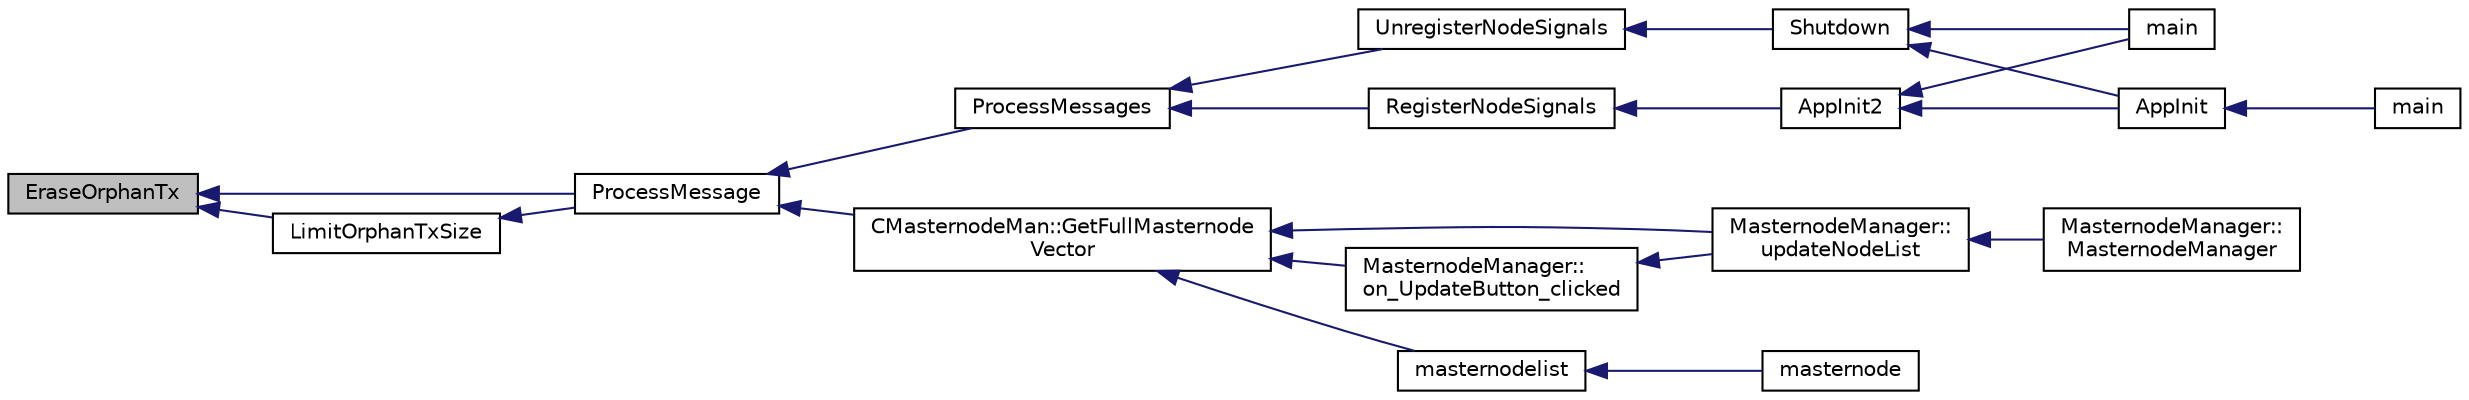 digraph "EraseOrphanTx"
{
  edge [fontname="Helvetica",fontsize="10",labelfontname="Helvetica",labelfontsize="10"];
  node [fontname="Helvetica",fontsize="10",shape=record];
  rankdir="LR";
  Node928 [label="EraseOrphanTx",height=0.2,width=0.4,color="black", fillcolor="grey75", style="filled", fontcolor="black"];
  Node928 -> Node929 [dir="back",color="midnightblue",fontsize="10",style="solid",fontname="Helvetica"];
  Node929 [label="LimitOrphanTxSize",height=0.2,width=0.4,color="black", fillcolor="white", style="filled",URL="$df/d0a/main_8cpp.html#a03c1ac9fc43feb8f1d67e92f17cceb38"];
  Node929 -> Node930 [dir="back",color="midnightblue",fontsize="10",style="solid",fontname="Helvetica"];
  Node930 [label="ProcessMessage",height=0.2,width=0.4,color="black", fillcolor="white", style="filled",URL="$df/d0a/main_8cpp.html#a8ba92b1a4bce3c835e887a9073d17d8e"];
  Node930 -> Node931 [dir="back",color="midnightblue",fontsize="10",style="solid",fontname="Helvetica"];
  Node931 [label="ProcessMessages",height=0.2,width=0.4,color="black", fillcolor="white", style="filled",URL="$d4/dbf/main_8h.html#a196f9318f02448b85b28d612698934fd"];
  Node931 -> Node932 [dir="back",color="midnightblue",fontsize="10",style="solid",fontname="Helvetica"];
  Node932 [label="RegisterNodeSignals",height=0.2,width=0.4,color="black", fillcolor="white", style="filled",URL="$d4/dbf/main_8h.html#ab02615ff65f91d69f8d786ec900baa8a",tooltip="Register with a network node to receive its signals. "];
  Node932 -> Node933 [dir="back",color="midnightblue",fontsize="10",style="solid",fontname="Helvetica"];
  Node933 [label="AppInit2",height=0.2,width=0.4,color="black", fillcolor="white", style="filled",URL="$d8/dc0/init_8h.html#a1a4c1bfbf6ba1db77e988b89b9cadfd3",tooltip="Initialize ion. "];
  Node933 -> Node934 [dir="back",color="midnightblue",fontsize="10",style="solid",fontname="Helvetica"];
  Node934 [label="AppInit",height=0.2,width=0.4,color="black", fillcolor="white", style="filled",URL="$d4/d35/iond_8cpp.html#ac59316b767e6984e1285f0531275286b"];
  Node934 -> Node935 [dir="back",color="midnightblue",fontsize="10",style="solid",fontname="Helvetica"];
  Node935 [label="main",height=0.2,width=0.4,color="black", fillcolor="white", style="filled",URL="$d4/d35/iond_8cpp.html#a0ddf1224851353fc92bfbff6f499fa97"];
  Node933 -> Node936 [dir="back",color="midnightblue",fontsize="10",style="solid",fontname="Helvetica"];
  Node936 [label="main",height=0.2,width=0.4,color="black", fillcolor="white", style="filled",URL="$d5/d2d/ion_8cpp.html#a0ddf1224851353fc92bfbff6f499fa97"];
  Node931 -> Node937 [dir="back",color="midnightblue",fontsize="10",style="solid",fontname="Helvetica"];
  Node937 [label="UnregisterNodeSignals",height=0.2,width=0.4,color="black", fillcolor="white", style="filled",URL="$d4/dbf/main_8h.html#a3ef0cc6e9d9d6435ee2a5569244d6ebd",tooltip="Unregister a network node. "];
  Node937 -> Node938 [dir="back",color="midnightblue",fontsize="10",style="solid",fontname="Helvetica"];
  Node938 [label="Shutdown",height=0.2,width=0.4,color="black", fillcolor="white", style="filled",URL="$d8/dc0/init_8h.html#ac5f038c2b480cf9ef5e19e3eba8dbaf9"];
  Node938 -> Node934 [dir="back",color="midnightblue",fontsize="10",style="solid",fontname="Helvetica"];
  Node938 -> Node936 [dir="back",color="midnightblue",fontsize="10",style="solid",fontname="Helvetica"];
  Node930 -> Node939 [dir="back",color="midnightblue",fontsize="10",style="solid",fontname="Helvetica"];
  Node939 [label="CMasternodeMan::GetFullMasternode\lVector",height=0.2,width=0.4,color="black", fillcolor="white", style="filled",URL="$dc/d6b/class_c_masternode_man.html#ab39e213a7601e1bef2eba1d5d63206f5"];
  Node939 -> Node940 [dir="back",color="midnightblue",fontsize="10",style="solid",fontname="Helvetica"];
  Node940 [label="MasternodeManager::\lupdateNodeList",height=0.2,width=0.4,color="black", fillcolor="white", style="filled",URL="$d9/d70/class_masternode_manager.html#a5485a8bd6ccf673027165cc1207dfae9"];
  Node940 -> Node941 [dir="back",color="midnightblue",fontsize="10",style="solid",fontname="Helvetica"];
  Node941 [label="MasternodeManager::\lMasternodeManager",height=0.2,width=0.4,color="black", fillcolor="white", style="filled",URL="$d9/d70/class_masternode_manager.html#ad18cb99065e056e6b791e2356de826bf"];
  Node939 -> Node942 [dir="back",color="midnightblue",fontsize="10",style="solid",fontname="Helvetica"];
  Node942 [label="MasternodeManager::\lon_UpdateButton_clicked",height=0.2,width=0.4,color="black", fillcolor="white", style="filled",URL="$d9/d70/class_masternode_manager.html#ae8d07b4d869e3eb09fe1be445eff0430"];
  Node942 -> Node940 [dir="back",color="midnightblue",fontsize="10",style="solid",fontname="Helvetica"];
  Node939 -> Node943 [dir="back",color="midnightblue",fontsize="10",style="solid",fontname="Helvetica"];
  Node943 [label="masternodelist",height=0.2,width=0.4,color="black", fillcolor="white", style="filled",URL="$d5/d6b/rpcstashedsend_8cpp.html#a3a7ed7e37f21eb2912afc6e776f7236c"];
  Node943 -> Node944 [dir="back",color="midnightblue",fontsize="10",style="solid",fontname="Helvetica"];
  Node944 [label="masternode",height=0.2,width=0.4,color="black", fillcolor="white", style="filled",URL="$d5/d6b/rpcstashedsend_8cpp.html#a30609e443aeb47c29ed0878d16b1b5e1"];
  Node928 -> Node930 [dir="back",color="midnightblue",fontsize="10",style="solid",fontname="Helvetica"];
}
